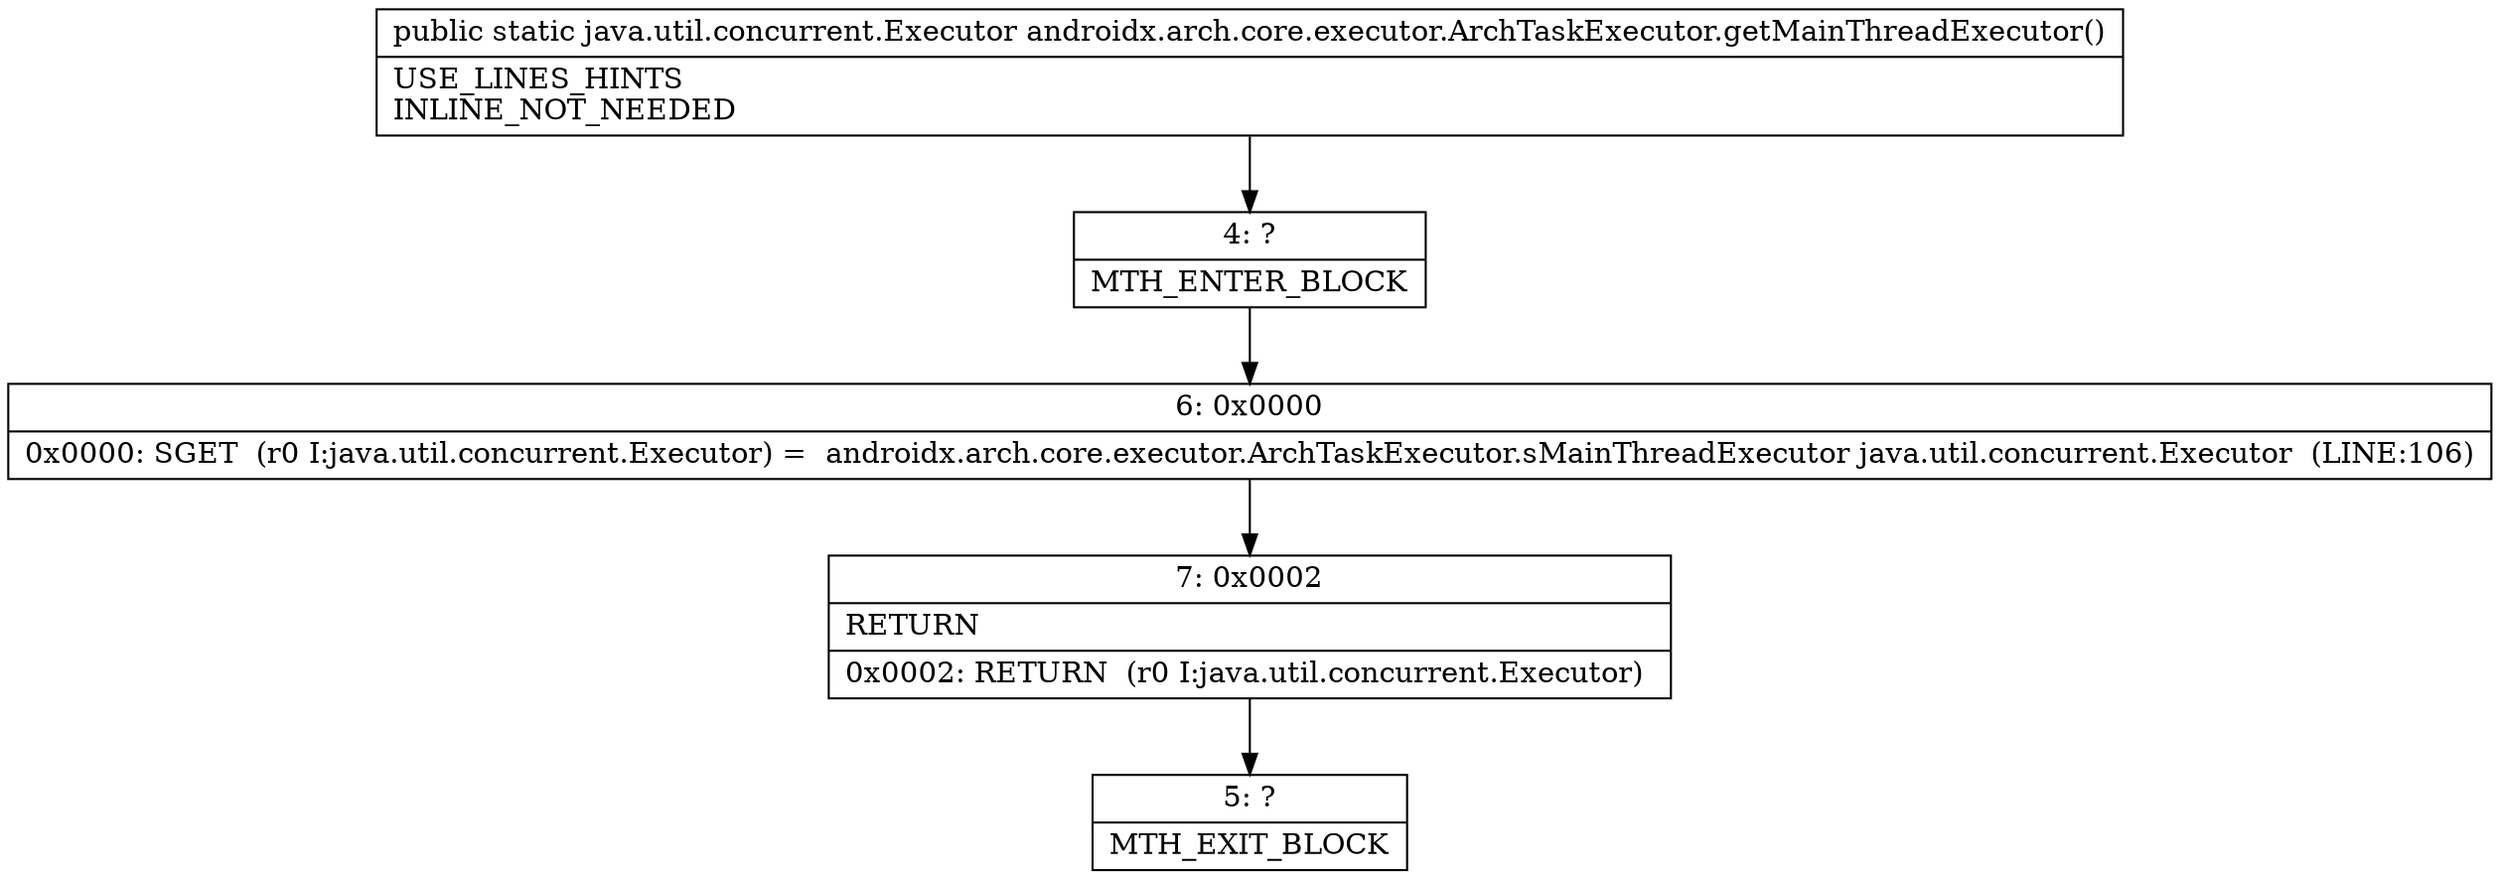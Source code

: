 digraph "CFG forandroidx.arch.core.executor.ArchTaskExecutor.getMainThreadExecutor()Ljava\/util\/concurrent\/Executor;" {
Node_4 [shape=record,label="{4\:\ ?|MTH_ENTER_BLOCK\l}"];
Node_6 [shape=record,label="{6\:\ 0x0000|0x0000: SGET  (r0 I:java.util.concurrent.Executor) =  androidx.arch.core.executor.ArchTaskExecutor.sMainThreadExecutor java.util.concurrent.Executor  (LINE:106)\l}"];
Node_7 [shape=record,label="{7\:\ 0x0002|RETURN\l|0x0002: RETURN  (r0 I:java.util.concurrent.Executor) \l}"];
Node_5 [shape=record,label="{5\:\ ?|MTH_EXIT_BLOCK\l}"];
MethodNode[shape=record,label="{public static java.util.concurrent.Executor androidx.arch.core.executor.ArchTaskExecutor.getMainThreadExecutor()  | USE_LINES_HINTS\lINLINE_NOT_NEEDED\l}"];
MethodNode -> Node_4;Node_4 -> Node_6;
Node_6 -> Node_7;
Node_7 -> Node_5;
}

